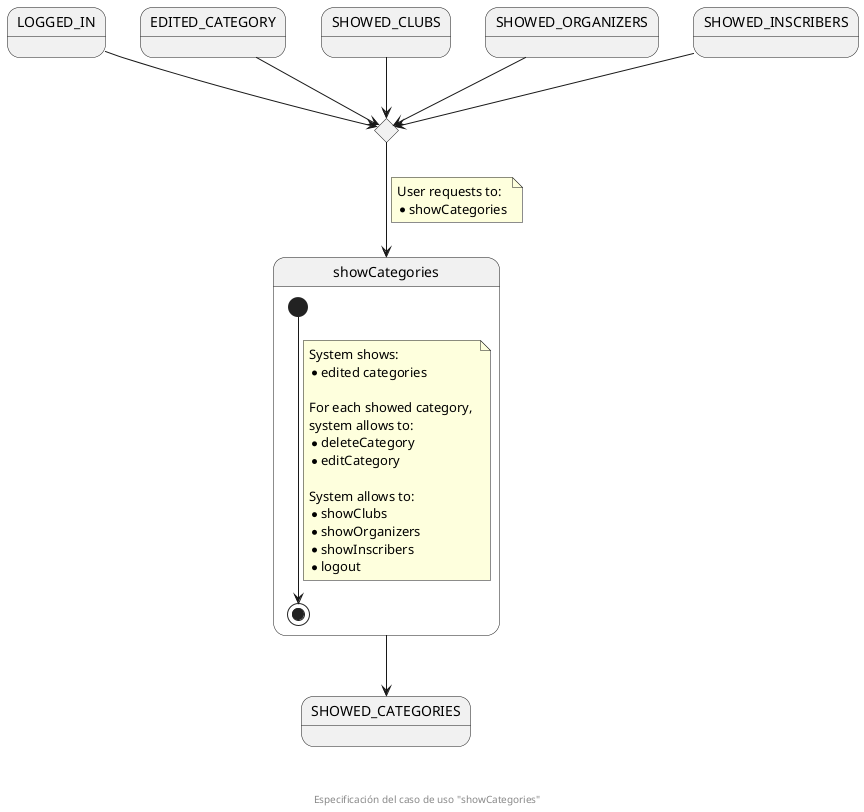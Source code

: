 @startuml
state LOGGED_IN
state EDITED_CATEGORY
state SHOWED_CLUBS
state SHOWED_ORGANIZERS
state SHOWED_INSCRIBERS

state enterShowCategoriesCHC <<choice>>

state showCategories {
  [*] --> [*]
  note on link
    System shows:
    * edited categories

    For each showed category, 
    system allows to:
    * deleteCategory
    * editCategory

    System allows to:
    * showClubs
    * showOrganizers
    * showInscribers
    * logout
  end note
}
state SHOWED_CATEGORIES

LOGGED_IN --> enterShowCategoriesCHC
EDITED_CATEGORY --> enterShowCategoriesCHC
SHOWED_CLUBS --> enterShowCategoriesCHC
SHOWED_ORGANIZERS --> enterShowCategoriesCHC
SHOWED_INSCRIBERS --> enterShowCategoriesCHC

enterShowCategoriesCHC --> showCategories
note on link
  User requests to:
  * showCategories
end note
showCategories --> SHOWED_CATEGORIES

footer \n\n\n Especificación del caso de uso "showCategories"
@enduml
